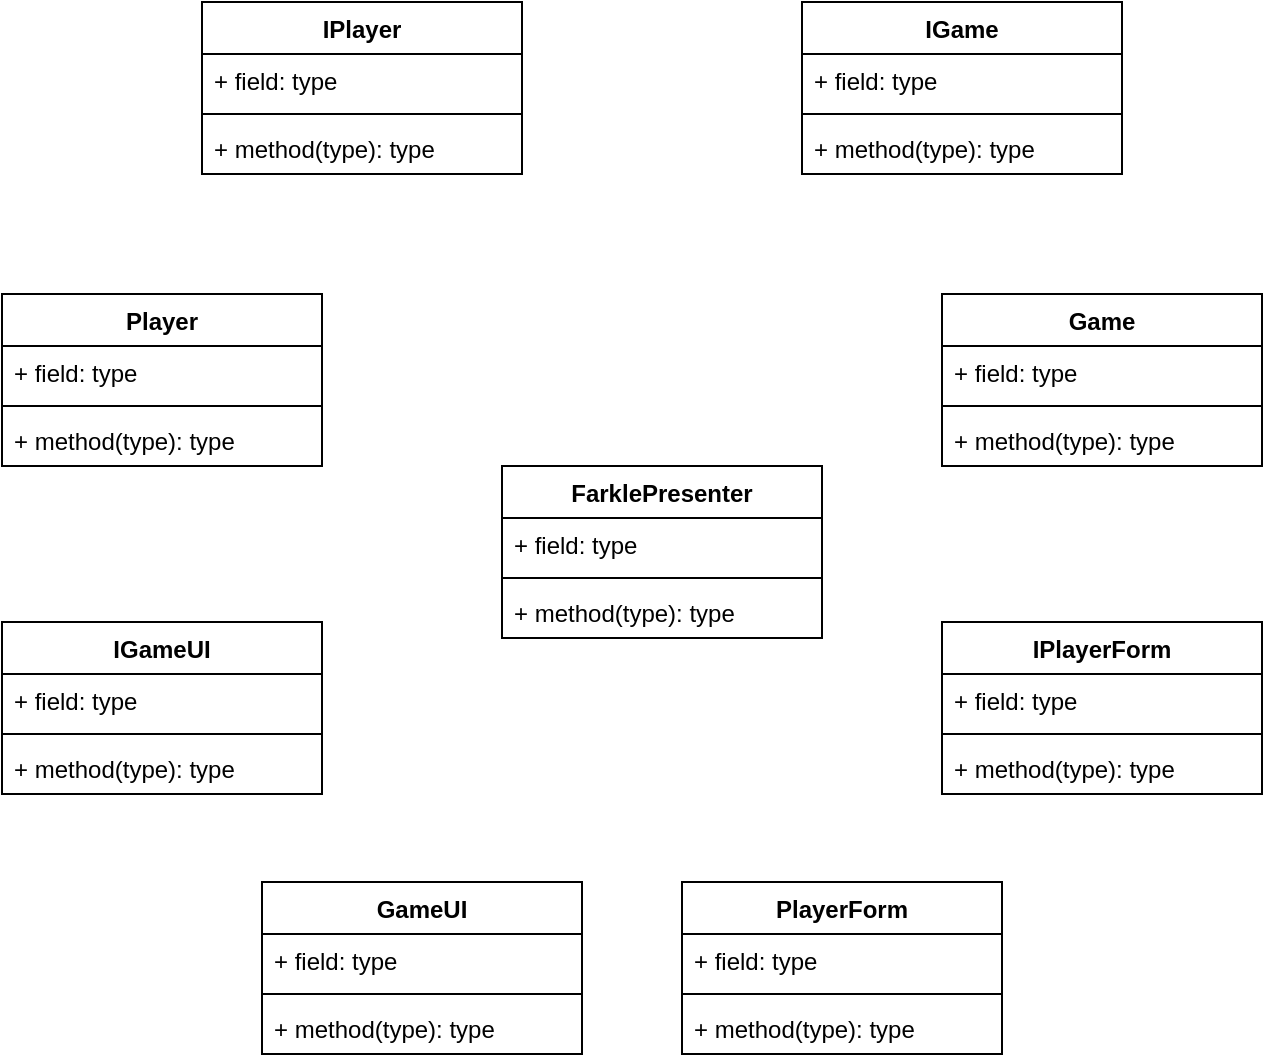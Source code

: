 <mxfile version="13.8.5" type="github">
  <diagram id="qQfjfm-oHS9DH0eHqmXs" name="Page-1">
    <mxGraphModel dx="763" dy="574" grid="1" gridSize="10" guides="1" tooltips="1" connect="1" arrows="1" fold="1" page="1" pageScale="1" pageWidth="850" pageHeight="1100" math="0" shadow="0">
      <root>
        <mxCell id="0" />
        <mxCell id="1" parent="0" />
        <mxCell id="DK98vXySTi38gPI4KngA-1" value="Player" style="swimlane;fontStyle=1;align=center;verticalAlign=top;childLayout=stackLayout;horizontal=1;startSize=26;horizontalStack=0;resizeParent=1;resizeParentMax=0;resizeLast=0;collapsible=1;marginBottom=0;" vertex="1" parent="1">
          <mxGeometry x="110" y="186" width="160" height="86" as="geometry" />
        </mxCell>
        <mxCell id="DK98vXySTi38gPI4KngA-2" value="+ field: type" style="text;strokeColor=none;fillColor=none;align=left;verticalAlign=top;spacingLeft=4;spacingRight=4;overflow=hidden;rotatable=0;points=[[0,0.5],[1,0.5]];portConstraint=eastwest;" vertex="1" parent="DK98vXySTi38gPI4KngA-1">
          <mxGeometry y="26" width="160" height="26" as="geometry" />
        </mxCell>
        <mxCell id="DK98vXySTi38gPI4KngA-3" value="" style="line;strokeWidth=1;fillColor=none;align=left;verticalAlign=middle;spacingTop=-1;spacingLeft=3;spacingRight=3;rotatable=0;labelPosition=right;points=[];portConstraint=eastwest;" vertex="1" parent="DK98vXySTi38gPI4KngA-1">
          <mxGeometry y="52" width="160" height="8" as="geometry" />
        </mxCell>
        <mxCell id="DK98vXySTi38gPI4KngA-4" value="+ method(type): type" style="text;strokeColor=none;fillColor=none;align=left;verticalAlign=top;spacingLeft=4;spacingRight=4;overflow=hidden;rotatable=0;points=[[0,0.5],[1,0.5]];portConstraint=eastwest;" vertex="1" parent="DK98vXySTi38gPI4KngA-1">
          <mxGeometry y="60" width="160" height="26" as="geometry" />
        </mxCell>
        <mxCell id="DK98vXySTi38gPI4KngA-5" value="IPlayer" style="swimlane;fontStyle=1;align=center;verticalAlign=top;childLayout=stackLayout;horizontal=1;startSize=26;horizontalStack=0;resizeParent=1;resizeParentMax=0;resizeLast=0;collapsible=1;marginBottom=0;" vertex="1" parent="1">
          <mxGeometry x="210" y="40" width="160" height="86" as="geometry" />
        </mxCell>
        <mxCell id="DK98vXySTi38gPI4KngA-6" value="+ field: type" style="text;strokeColor=none;fillColor=none;align=left;verticalAlign=top;spacingLeft=4;spacingRight=4;overflow=hidden;rotatable=0;points=[[0,0.5],[1,0.5]];portConstraint=eastwest;" vertex="1" parent="DK98vXySTi38gPI4KngA-5">
          <mxGeometry y="26" width="160" height="26" as="geometry" />
        </mxCell>
        <mxCell id="DK98vXySTi38gPI4KngA-7" value="" style="line;strokeWidth=1;fillColor=none;align=left;verticalAlign=middle;spacingTop=-1;spacingLeft=3;spacingRight=3;rotatable=0;labelPosition=right;points=[];portConstraint=eastwest;" vertex="1" parent="DK98vXySTi38gPI4KngA-5">
          <mxGeometry y="52" width="160" height="8" as="geometry" />
        </mxCell>
        <mxCell id="DK98vXySTi38gPI4KngA-8" value="+ method(type): type" style="text;strokeColor=none;fillColor=none;align=left;verticalAlign=top;spacingLeft=4;spacingRight=4;overflow=hidden;rotatable=0;points=[[0,0.5],[1,0.5]];portConstraint=eastwest;" vertex="1" parent="DK98vXySTi38gPI4KngA-5">
          <mxGeometry y="60" width="160" height="26" as="geometry" />
        </mxCell>
        <mxCell id="DK98vXySTi38gPI4KngA-9" value="Game" style="swimlane;fontStyle=1;align=center;verticalAlign=top;childLayout=stackLayout;horizontal=1;startSize=26;horizontalStack=0;resizeParent=1;resizeParentMax=0;resizeLast=0;collapsible=1;marginBottom=0;" vertex="1" parent="1">
          <mxGeometry x="580" y="186" width="160" height="86" as="geometry" />
        </mxCell>
        <mxCell id="DK98vXySTi38gPI4KngA-10" value="+ field: type" style="text;strokeColor=none;fillColor=none;align=left;verticalAlign=top;spacingLeft=4;spacingRight=4;overflow=hidden;rotatable=0;points=[[0,0.5],[1,0.5]];portConstraint=eastwest;" vertex="1" parent="DK98vXySTi38gPI4KngA-9">
          <mxGeometry y="26" width="160" height="26" as="geometry" />
        </mxCell>
        <mxCell id="DK98vXySTi38gPI4KngA-11" value="" style="line;strokeWidth=1;fillColor=none;align=left;verticalAlign=middle;spacingTop=-1;spacingLeft=3;spacingRight=3;rotatable=0;labelPosition=right;points=[];portConstraint=eastwest;" vertex="1" parent="DK98vXySTi38gPI4KngA-9">
          <mxGeometry y="52" width="160" height="8" as="geometry" />
        </mxCell>
        <mxCell id="DK98vXySTi38gPI4KngA-12" value="+ method(type): type" style="text;strokeColor=none;fillColor=none;align=left;verticalAlign=top;spacingLeft=4;spacingRight=4;overflow=hidden;rotatable=0;points=[[0,0.5],[1,0.5]];portConstraint=eastwest;" vertex="1" parent="DK98vXySTi38gPI4KngA-9">
          <mxGeometry y="60" width="160" height="26" as="geometry" />
        </mxCell>
        <mxCell id="DK98vXySTi38gPI4KngA-13" value="IGame" style="swimlane;fontStyle=1;align=center;verticalAlign=top;childLayout=stackLayout;horizontal=1;startSize=26;horizontalStack=0;resizeParent=1;resizeParentMax=0;resizeLast=0;collapsible=1;marginBottom=0;" vertex="1" parent="1">
          <mxGeometry x="510" y="40" width="160" height="86" as="geometry" />
        </mxCell>
        <mxCell id="DK98vXySTi38gPI4KngA-14" value="+ field: type" style="text;strokeColor=none;fillColor=none;align=left;verticalAlign=top;spacingLeft=4;spacingRight=4;overflow=hidden;rotatable=0;points=[[0,0.5],[1,0.5]];portConstraint=eastwest;" vertex="1" parent="DK98vXySTi38gPI4KngA-13">
          <mxGeometry y="26" width="160" height="26" as="geometry" />
        </mxCell>
        <mxCell id="DK98vXySTi38gPI4KngA-15" value="" style="line;strokeWidth=1;fillColor=none;align=left;verticalAlign=middle;spacingTop=-1;spacingLeft=3;spacingRight=3;rotatable=0;labelPosition=right;points=[];portConstraint=eastwest;" vertex="1" parent="DK98vXySTi38gPI4KngA-13">
          <mxGeometry y="52" width="160" height="8" as="geometry" />
        </mxCell>
        <mxCell id="DK98vXySTi38gPI4KngA-16" value="+ method(type): type" style="text;strokeColor=none;fillColor=none;align=left;verticalAlign=top;spacingLeft=4;spacingRight=4;overflow=hidden;rotatable=0;points=[[0,0.5],[1,0.5]];portConstraint=eastwest;" vertex="1" parent="DK98vXySTi38gPI4KngA-13">
          <mxGeometry y="60" width="160" height="26" as="geometry" />
        </mxCell>
        <mxCell id="DK98vXySTi38gPI4KngA-17" value="GameUI" style="swimlane;fontStyle=1;align=center;verticalAlign=top;childLayout=stackLayout;horizontal=1;startSize=26;horizontalStack=0;resizeParent=1;resizeParentMax=0;resizeLast=0;collapsible=1;marginBottom=0;" vertex="1" parent="1">
          <mxGeometry x="240" y="480" width="160" height="86" as="geometry" />
        </mxCell>
        <mxCell id="DK98vXySTi38gPI4KngA-18" value="+ field: type" style="text;strokeColor=none;fillColor=none;align=left;verticalAlign=top;spacingLeft=4;spacingRight=4;overflow=hidden;rotatable=0;points=[[0,0.5],[1,0.5]];portConstraint=eastwest;" vertex="1" parent="DK98vXySTi38gPI4KngA-17">
          <mxGeometry y="26" width="160" height="26" as="geometry" />
        </mxCell>
        <mxCell id="DK98vXySTi38gPI4KngA-19" value="" style="line;strokeWidth=1;fillColor=none;align=left;verticalAlign=middle;spacingTop=-1;spacingLeft=3;spacingRight=3;rotatable=0;labelPosition=right;points=[];portConstraint=eastwest;" vertex="1" parent="DK98vXySTi38gPI4KngA-17">
          <mxGeometry y="52" width="160" height="8" as="geometry" />
        </mxCell>
        <mxCell id="DK98vXySTi38gPI4KngA-20" value="+ method(type): type" style="text;strokeColor=none;fillColor=none;align=left;verticalAlign=top;spacingLeft=4;spacingRight=4;overflow=hidden;rotatable=0;points=[[0,0.5],[1,0.5]];portConstraint=eastwest;" vertex="1" parent="DK98vXySTi38gPI4KngA-17">
          <mxGeometry y="60" width="160" height="26" as="geometry" />
        </mxCell>
        <mxCell id="DK98vXySTi38gPI4KngA-21" value="IGameUI" style="swimlane;fontStyle=1;align=center;verticalAlign=top;childLayout=stackLayout;horizontal=1;startSize=26;horizontalStack=0;resizeParent=1;resizeParentMax=0;resizeLast=0;collapsible=1;marginBottom=0;" vertex="1" parent="1">
          <mxGeometry x="110" y="350" width="160" height="86" as="geometry" />
        </mxCell>
        <mxCell id="DK98vXySTi38gPI4KngA-22" value="+ field: type" style="text;strokeColor=none;fillColor=none;align=left;verticalAlign=top;spacingLeft=4;spacingRight=4;overflow=hidden;rotatable=0;points=[[0,0.5],[1,0.5]];portConstraint=eastwest;" vertex="1" parent="DK98vXySTi38gPI4KngA-21">
          <mxGeometry y="26" width="160" height="26" as="geometry" />
        </mxCell>
        <mxCell id="DK98vXySTi38gPI4KngA-23" value="" style="line;strokeWidth=1;fillColor=none;align=left;verticalAlign=middle;spacingTop=-1;spacingLeft=3;spacingRight=3;rotatable=0;labelPosition=right;points=[];portConstraint=eastwest;" vertex="1" parent="DK98vXySTi38gPI4KngA-21">
          <mxGeometry y="52" width="160" height="8" as="geometry" />
        </mxCell>
        <mxCell id="DK98vXySTi38gPI4KngA-24" value="+ method(type): type" style="text;strokeColor=none;fillColor=none;align=left;verticalAlign=top;spacingLeft=4;spacingRight=4;overflow=hidden;rotatable=0;points=[[0,0.5],[1,0.5]];portConstraint=eastwest;" vertex="1" parent="DK98vXySTi38gPI4KngA-21">
          <mxGeometry y="60" width="160" height="26" as="geometry" />
        </mxCell>
        <mxCell id="DK98vXySTi38gPI4KngA-25" value="PlayerForm" style="swimlane;fontStyle=1;align=center;verticalAlign=top;childLayout=stackLayout;horizontal=1;startSize=26;horizontalStack=0;resizeParent=1;resizeParentMax=0;resizeLast=0;collapsible=1;marginBottom=0;" vertex="1" parent="1">
          <mxGeometry x="450" y="480" width="160" height="86" as="geometry" />
        </mxCell>
        <mxCell id="DK98vXySTi38gPI4KngA-26" value="+ field: type" style="text;strokeColor=none;fillColor=none;align=left;verticalAlign=top;spacingLeft=4;spacingRight=4;overflow=hidden;rotatable=0;points=[[0,0.5],[1,0.5]];portConstraint=eastwest;" vertex="1" parent="DK98vXySTi38gPI4KngA-25">
          <mxGeometry y="26" width="160" height="26" as="geometry" />
        </mxCell>
        <mxCell id="DK98vXySTi38gPI4KngA-27" value="" style="line;strokeWidth=1;fillColor=none;align=left;verticalAlign=middle;spacingTop=-1;spacingLeft=3;spacingRight=3;rotatable=0;labelPosition=right;points=[];portConstraint=eastwest;" vertex="1" parent="DK98vXySTi38gPI4KngA-25">
          <mxGeometry y="52" width="160" height="8" as="geometry" />
        </mxCell>
        <mxCell id="DK98vXySTi38gPI4KngA-28" value="+ method(type): type" style="text;strokeColor=none;fillColor=none;align=left;verticalAlign=top;spacingLeft=4;spacingRight=4;overflow=hidden;rotatable=0;points=[[0,0.5],[1,0.5]];portConstraint=eastwest;" vertex="1" parent="DK98vXySTi38gPI4KngA-25">
          <mxGeometry y="60" width="160" height="26" as="geometry" />
        </mxCell>
        <mxCell id="DK98vXySTi38gPI4KngA-33" value="IPlayerForm" style="swimlane;fontStyle=1;align=center;verticalAlign=top;childLayout=stackLayout;horizontal=1;startSize=26;horizontalStack=0;resizeParent=1;resizeParentMax=0;resizeLast=0;collapsible=1;marginBottom=0;" vertex="1" parent="1">
          <mxGeometry x="580" y="350" width="160" height="86" as="geometry" />
        </mxCell>
        <mxCell id="DK98vXySTi38gPI4KngA-34" value="+ field: type" style="text;strokeColor=none;fillColor=none;align=left;verticalAlign=top;spacingLeft=4;spacingRight=4;overflow=hidden;rotatable=0;points=[[0,0.5],[1,0.5]];portConstraint=eastwest;" vertex="1" parent="DK98vXySTi38gPI4KngA-33">
          <mxGeometry y="26" width="160" height="26" as="geometry" />
        </mxCell>
        <mxCell id="DK98vXySTi38gPI4KngA-35" value="" style="line;strokeWidth=1;fillColor=none;align=left;verticalAlign=middle;spacingTop=-1;spacingLeft=3;spacingRight=3;rotatable=0;labelPosition=right;points=[];portConstraint=eastwest;" vertex="1" parent="DK98vXySTi38gPI4KngA-33">
          <mxGeometry y="52" width="160" height="8" as="geometry" />
        </mxCell>
        <mxCell id="DK98vXySTi38gPI4KngA-36" value="+ method(type): type" style="text;strokeColor=none;fillColor=none;align=left;verticalAlign=top;spacingLeft=4;spacingRight=4;overflow=hidden;rotatable=0;points=[[0,0.5],[1,0.5]];portConstraint=eastwest;" vertex="1" parent="DK98vXySTi38gPI4KngA-33">
          <mxGeometry y="60" width="160" height="26" as="geometry" />
        </mxCell>
        <mxCell id="DK98vXySTi38gPI4KngA-38" value="FarklePresenter" style="swimlane;fontStyle=1;align=center;verticalAlign=top;childLayout=stackLayout;horizontal=1;startSize=26;horizontalStack=0;resizeParent=1;resizeParentMax=0;resizeLast=0;collapsible=1;marginBottom=0;" vertex="1" parent="1">
          <mxGeometry x="360" y="272" width="160" height="86" as="geometry" />
        </mxCell>
        <mxCell id="DK98vXySTi38gPI4KngA-39" value="+ field: type" style="text;strokeColor=none;fillColor=none;align=left;verticalAlign=top;spacingLeft=4;spacingRight=4;overflow=hidden;rotatable=0;points=[[0,0.5],[1,0.5]];portConstraint=eastwest;" vertex="1" parent="DK98vXySTi38gPI4KngA-38">
          <mxGeometry y="26" width="160" height="26" as="geometry" />
        </mxCell>
        <mxCell id="DK98vXySTi38gPI4KngA-40" value="" style="line;strokeWidth=1;fillColor=none;align=left;verticalAlign=middle;spacingTop=-1;spacingLeft=3;spacingRight=3;rotatable=0;labelPosition=right;points=[];portConstraint=eastwest;" vertex="1" parent="DK98vXySTi38gPI4KngA-38">
          <mxGeometry y="52" width="160" height="8" as="geometry" />
        </mxCell>
        <mxCell id="DK98vXySTi38gPI4KngA-41" value="+ method(type): type" style="text;strokeColor=none;fillColor=none;align=left;verticalAlign=top;spacingLeft=4;spacingRight=4;overflow=hidden;rotatable=0;points=[[0,0.5],[1,0.5]];portConstraint=eastwest;" vertex="1" parent="DK98vXySTi38gPI4KngA-38">
          <mxGeometry y="60" width="160" height="26" as="geometry" />
        </mxCell>
      </root>
    </mxGraphModel>
  </diagram>
</mxfile>

